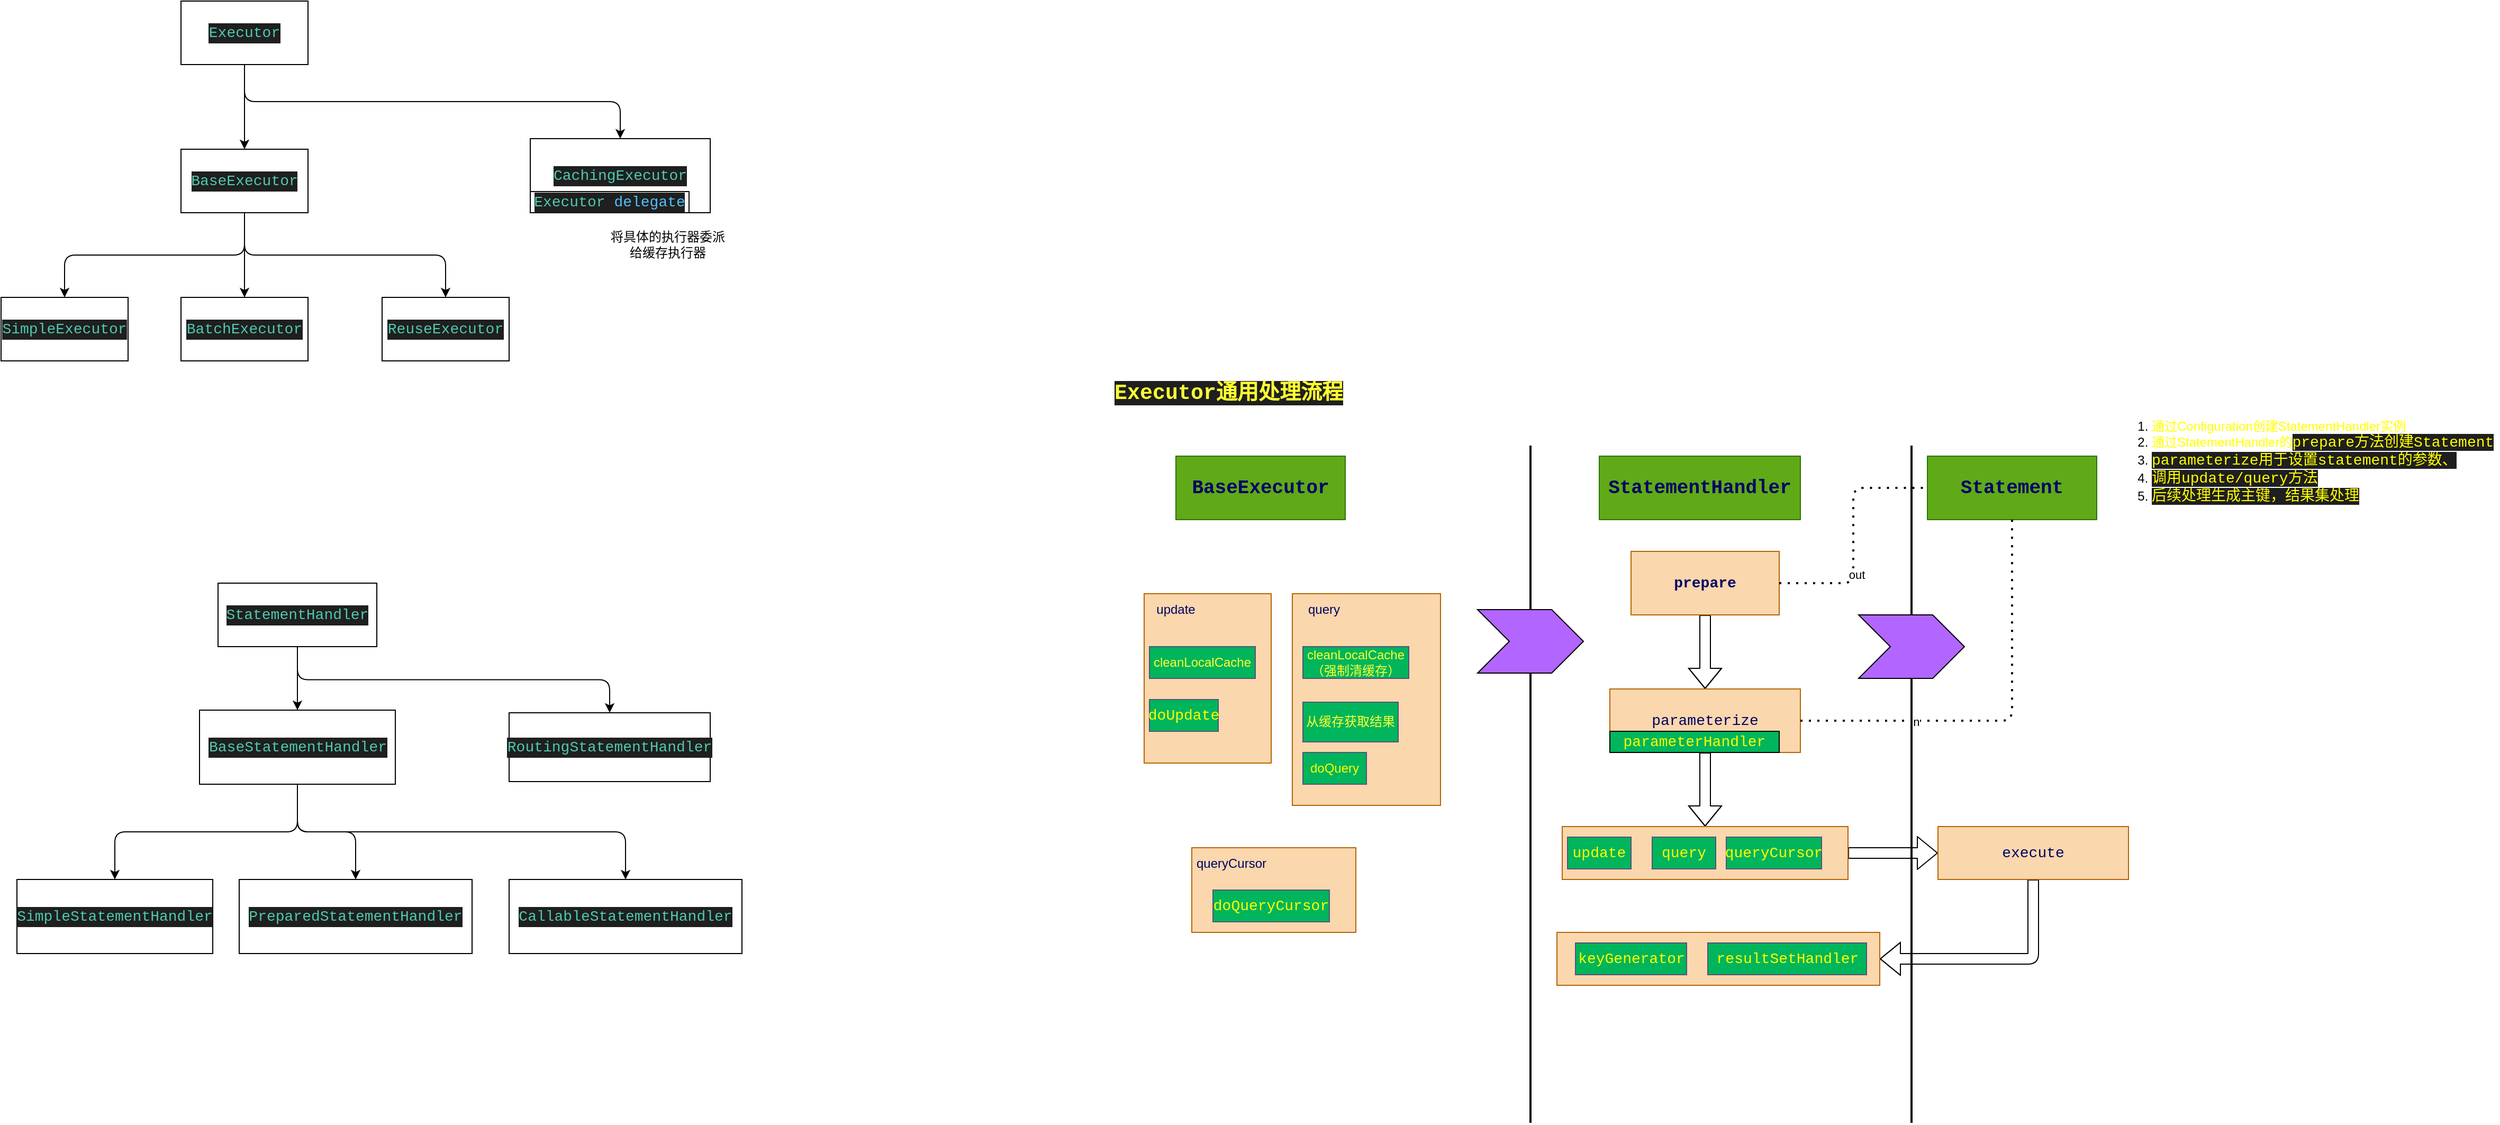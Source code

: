 <mxfile version="21.6.8" type="device">
  <diagram id="TtLMgkYx_V9LijqGbzxA" name="Executor">
    <mxGraphModel dx="2284" dy="1049" grid="1" gridSize="10" guides="1" tooltips="1" connect="1" arrows="1" fold="1" page="1" pageScale="1" pageWidth="850" pageHeight="1100" math="0" shadow="0">
      <root>
        <mxCell id="0" />
        <mxCell id="1" parent="0" />
        <mxCell id="165" value="" style="whiteSpace=wrap;html=1;rounded=0;fillColor=#fad7ac;strokeColor=#b46504;fontColor=#FFFF00;" parent="1" vertex="1">
          <mxGeometry x="555" y="1090" width="155" height="80" as="geometry" />
        </mxCell>
        <mxCell id="164" value="" style="whiteSpace=wrap;html=1;rounded=0;fillColor=#fad7ac;strokeColor=#b46504;fontColor=#FFFF00;" parent="1" vertex="1">
          <mxGeometry x="650" y="850" width="140" height="200" as="geometry" />
        </mxCell>
        <mxCell id="6" value="" style="edgeStyle=none;html=1;" parent="1" source="4" target="5" edge="1">
          <mxGeometry relative="1" as="geometry" />
        </mxCell>
        <mxCell id="15" value="" style="edgeStyle=elbowEdgeStyle;elbow=vertical;html=1;" parent="1" source="4" target="14" edge="1">
          <mxGeometry relative="1" as="geometry" />
        </mxCell>
        <mxCell id="4" value="&lt;div style=&quot;color: rgb(204, 204, 204); background-color: rgb(31, 31, 31); font-family: Consolas, &amp;quot;Courier New&amp;quot;, monospace; font-size: 14px; line-height: 19px;&quot;&gt;&lt;span style=&quot;color: #4ec9b0;&quot;&gt;Executor&lt;/span&gt;&lt;/div&gt;" style="rounded=0;whiteSpace=wrap;html=1;" parent="1" vertex="1">
          <mxGeometry x="-400" y="290" width="120" height="60" as="geometry" />
        </mxCell>
        <mxCell id="8" value="" style="edgeStyle=elbowEdgeStyle;html=1;elbow=vertical;" parent="1" source="5" target="7" edge="1">
          <mxGeometry relative="1" as="geometry" />
        </mxCell>
        <mxCell id="12" style="edgeStyle=elbowEdgeStyle;elbow=vertical;html=1;exitX=0.5;exitY=1;exitDx=0;exitDy=0;" parent="1" source="5" target="9" edge="1">
          <mxGeometry relative="1" as="geometry" />
        </mxCell>
        <mxCell id="13" style="edgeStyle=elbowEdgeStyle;elbow=vertical;html=1;exitX=0.5;exitY=1;exitDx=0;exitDy=0;entryX=0.5;entryY=0;entryDx=0;entryDy=0;" parent="1" source="5" target="10" edge="1">
          <mxGeometry relative="1" as="geometry" />
        </mxCell>
        <mxCell id="5" value="&lt;div style=&quot;color: rgb(204, 204, 204); background-color: rgb(31, 31, 31); font-family: Consolas, &amp;quot;Courier New&amp;quot;, monospace; font-size: 14px; line-height: 19px;&quot;&gt;&lt;span style=&quot;color: #4ec9b0;&quot;&gt;BaseExecutor&lt;/span&gt;&lt;/div&gt;" style="whiteSpace=wrap;html=1;rounded=0;" parent="1" vertex="1">
          <mxGeometry x="-400" y="430" width="120" height="60" as="geometry" />
        </mxCell>
        <mxCell id="7" value="&lt;div style=&quot;color: rgb(204, 204, 204); background-color: rgb(31, 31, 31); font-family: Consolas, &amp;quot;Courier New&amp;quot;, monospace; font-size: 14px; line-height: 19px;&quot;&gt;&lt;div style=&quot;line-height: 19px;&quot;&gt;&lt;span style=&quot;color: #4ec9b0;&quot;&gt;SimpleExecutor&lt;/span&gt;&lt;/div&gt;&lt;/div&gt;" style="whiteSpace=wrap;html=1;rounded=0;" parent="1" vertex="1">
          <mxGeometry x="-570" y="570" width="120" height="60" as="geometry" />
        </mxCell>
        <mxCell id="9" value="&lt;div style=&quot;color: rgb(204, 204, 204); background-color: rgb(31, 31, 31); font-family: Consolas, &amp;quot;Courier New&amp;quot;, monospace; font-size: 14px; line-height: 19px;&quot;&gt;&lt;div style=&quot;line-height: 19px;&quot;&gt;&lt;div style=&quot;line-height: 19px;&quot;&gt;&lt;span style=&quot;color: #4ec9b0;&quot;&gt;BatchExecutor&lt;/span&gt;&lt;/div&gt;&lt;/div&gt;&lt;/div&gt;" style="whiteSpace=wrap;html=1;rounded=0;" parent="1" vertex="1">
          <mxGeometry x="-400" y="570" width="120" height="60" as="geometry" />
        </mxCell>
        <mxCell id="10" value="&lt;div style=&quot;color: rgb(204, 204, 204); background-color: rgb(31, 31, 31); font-family: Consolas, &amp;quot;Courier New&amp;quot;, monospace; font-size: 14px; line-height: 19px;&quot;&gt;&lt;div style=&quot;line-height: 19px;&quot;&gt;&lt;div style=&quot;line-height: 19px;&quot;&gt;&lt;span style=&quot;color: #4ec9b0;&quot;&gt;ReuseExecutor&lt;/span&gt;&lt;/div&gt;&lt;/div&gt;&lt;/div&gt;" style="whiteSpace=wrap;html=1;rounded=0;" parent="1" vertex="1">
          <mxGeometry x="-210" y="570" width="120" height="60" as="geometry" />
        </mxCell>
        <mxCell id="14" value="&lt;div style=&quot;color: rgb(204, 204, 204); background-color: rgb(31, 31, 31); font-family: Consolas, &amp;quot;Courier New&amp;quot;, monospace; font-size: 14px; line-height: 19px;&quot;&gt;&lt;div style=&quot;line-height: 19px;&quot;&gt;&lt;span style=&quot;color: #4ec9b0;&quot;&gt;CachingExecutor&lt;/span&gt;&lt;/div&gt;&lt;/div&gt;" style="rounded=0;whiteSpace=wrap;html=1;" parent="1" vertex="1">
          <mxGeometry x="-70" y="420" width="170" height="70" as="geometry" />
        </mxCell>
        <mxCell id="16" value="&lt;div style=&quot;color: rgb(204, 204, 204); background-color: rgb(31, 31, 31); font-family: Consolas, &amp;quot;Courier New&amp;quot;, monospace; font-size: 14px; line-height: 19px;&quot;&gt;&lt;span style=&quot;color: #4ec9b0;&quot;&gt;Executor&lt;/span&gt; &lt;span style=&quot;color: #4fc1ff;&quot;&gt;delegate&lt;/span&gt;&lt;/div&gt;" style="rounded=0;whiteSpace=wrap;html=1;" parent="1" vertex="1">
          <mxGeometry x="-70" y="470" width="150" height="20" as="geometry" />
        </mxCell>
        <mxCell id="17" value="将具体的执行器委派给缓存执行器" style="text;html=1;strokeColor=none;fillColor=none;align=center;verticalAlign=middle;whiteSpace=wrap;rounded=0;" parent="1" vertex="1">
          <mxGeometry y="510" width="120" height="20" as="geometry" />
        </mxCell>
        <mxCell id="33" value="" style="edgeStyle=orthogonalEdgeStyle;html=1;" parent="1" source="18" target="32" edge="1">
          <mxGeometry relative="1" as="geometry" />
        </mxCell>
        <mxCell id="35" style="edgeStyle=orthogonalEdgeStyle;html=1;exitX=0.5;exitY=1;exitDx=0;exitDy=0;entryX=0.5;entryY=0;entryDx=0;entryDy=0;" parent="1" source="18" target="34" edge="1">
          <mxGeometry relative="1" as="geometry" />
        </mxCell>
        <mxCell id="18" value="&lt;div style=&quot;color: rgb(204, 204, 204); background-color: rgb(31, 31, 31); font-family: Consolas, &amp;quot;Courier New&amp;quot;, monospace; font-size: 14px; line-height: 19px;&quot;&gt;&lt;span style=&quot;color: #4ec9b0;&quot;&gt;StatementHandler&lt;/span&gt;&lt;/div&gt;" style="rounded=0;whiteSpace=wrap;html=1;" parent="1" vertex="1">
          <mxGeometry x="-365" y="840" width="150" height="60" as="geometry" />
        </mxCell>
        <mxCell id="37" value="" style="edgeStyle=orthogonalEdgeStyle;html=1;" parent="1" source="32" target="36" edge="1">
          <mxGeometry relative="1" as="geometry" />
        </mxCell>
        <mxCell id="39" style="edgeStyle=orthogonalEdgeStyle;html=1;exitX=0.5;exitY=1;exitDx=0;exitDy=0;entryX=0.5;entryY=0;entryDx=0;entryDy=0;" parent="1" source="32" target="38" edge="1">
          <mxGeometry relative="1" as="geometry" />
        </mxCell>
        <mxCell id="41" style="edgeStyle=orthogonalEdgeStyle;html=1;exitX=0.5;exitY=1;exitDx=0;exitDy=0;" parent="1" source="32" target="40" edge="1">
          <mxGeometry relative="1" as="geometry" />
        </mxCell>
        <mxCell id="32" value="&lt;div style=&quot;color: rgb(204, 204, 204); background-color: rgb(31, 31, 31); font-family: Consolas, &amp;quot;Courier New&amp;quot;, monospace; font-size: 14px; line-height: 19px;&quot;&gt;&lt;span style=&quot;color: #4ec9b0;&quot;&gt;BaseStatementHandler&lt;/span&gt;&lt;/div&gt;" style="rounded=0;whiteSpace=wrap;html=1;" parent="1" vertex="1">
          <mxGeometry x="-382.5" y="960" width="185" height="70" as="geometry" />
        </mxCell>
        <mxCell id="34" value="&lt;div style=&quot;color: rgb(204, 204, 204); background-color: rgb(31, 31, 31); font-family: Consolas, &amp;quot;Courier New&amp;quot;, monospace; font-size: 14px; line-height: 19px;&quot;&gt;&lt;span style=&quot;color: #4ec9b0;&quot;&gt;RoutingStatementHandler&lt;/span&gt;&lt;/div&gt;" style="rounded=0;whiteSpace=wrap;html=1;" parent="1" vertex="1">
          <mxGeometry x="-90" y="962.5" width="190" height="65" as="geometry" />
        </mxCell>
        <mxCell id="36" value="&lt;div style=&quot;color: rgb(204, 204, 204); background-color: rgb(31, 31, 31); font-family: Consolas, &amp;quot;Courier New&amp;quot;, monospace; font-size: 14px; line-height: 19px;&quot;&gt;&lt;div style=&quot;line-height: 19px;&quot;&gt;&lt;span style=&quot;color: #4ec9b0;&quot;&gt;SimpleStatementHandler&lt;/span&gt;&lt;/div&gt;&lt;/div&gt;" style="rounded=0;whiteSpace=wrap;html=1;" parent="1" vertex="1">
          <mxGeometry x="-555" y="1120" width="185" height="70" as="geometry" />
        </mxCell>
        <mxCell id="38" value="&lt;div style=&quot;color: rgb(204, 204, 204); background-color: rgb(31, 31, 31); font-family: Consolas, &amp;quot;Courier New&amp;quot;, monospace; font-size: 14px; line-height: 19px;&quot;&gt;&lt;span style=&quot;color: #4ec9b0;&quot;&gt;PreparedStatementHandler&lt;/span&gt;&lt;/div&gt;" style="rounded=0;whiteSpace=wrap;html=1;" parent="1" vertex="1">
          <mxGeometry x="-345" y="1120" width="220" height="70" as="geometry" />
        </mxCell>
        <mxCell id="40" value="&lt;div style=&quot;color: rgb(204, 204, 204); background-color: rgb(31, 31, 31); font-family: Consolas, &amp;quot;Courier New&amp;quot;, monospace; font-size: 14px; line-height: 19px;&quot;&gt;&lt;div style=&quot;line-height: 19px;&quot;&gt;&lt;span style=&quot;color: #4ec9b0;&quot;&gt;CallableStatementHandler&lt;/span&gt;&lt;/div&gt;&lt;/div&gt;" style="rounded=0;whiteSpace=wrap;html=1;" parent="1" vertex="1">
          <mxGeometry x="-90" y="1120" width="220" height="70" as="geometry" />
        </mxCell>
        <mxCell id="45" value="&lt;div style=&quot;color: rgb(204, 204, 204); background-color: rgb(31, 31, 31); font-family: Consolas, &amp;quot;Courier New&amp;quot;, monospace; font-weight: normal; font-size: 14px; line-height: 19px;&quot;&gt;&lt;br&gt;&lt;/div&gt;" style="text;whiteSpace=wrap;html=1;" parent="1" vertex="1">
          <mxGeometry x="460" y="650" width="120" height="40" as="geometry" />
        </mxCell>
        <mxCell id="86" value="&lt;span style=&quot;font-family: Consolas, &amp;quot;Courier New&amp;quot;, monospace; font-size: 20px; font-style: normal; font-variant-ligatures: normal; font-variant-caps: normal; letter-spacing: normal; orphans: 2; text-align: center; text-indent: 0px; text-transform: none; widows: 2; word-spacing: 0px; -webkit-text-stroke-width: 0px; background-color: rgb(31, 31, 31); text-decoration-thickness: initial; text-decoration-style: initial; text-decoration-color: initial; float: none; display: inline !important;&quot;&gt;&lt;b style=&quot;font-size: 20px;&quot;&gt;Executor通用处理流程&lt;br style=&quot;font-size: 20px;&quot;&gt;&lt;/b&gt;&lt;/span&gt;" style="text;whiteSpace=wrap;html=1;fontSize=20;fontColor=#FFFF33;" parent="1" vertex="1">
          <mxGeometry x="480" y="640" width="400" height="40" as="geometry" />
        </mxCell>
        <mxCell id="115" value="" style="edgeStyle=elbowEdgeStyle;shape=flexArrow;elbow=vertical;html=1;" parent="1" source="98" target="105" edge="1">
          <mxGeometry relative="1" as="geometry" />
        </mxCell>
        <mxCell id="98" value="&lt;span style=&quot;font-family: Consolas, &amp;quot;Courier New&amp;quot;, monospace; font-size: 14px; text-align: left;&quot;&gt;&lt;font color=&quot;#000066&quot;&gt;prepare&lt;/font&gt;&lt;/span&gt;" style="rounded=0;whiteSpace=wrap;html=1;fillColor=#fad7ac;strokeColor=#b46504;fontStyle=1" parent="1" vertex="1">
          <mxGeometry x="970" y="810" width="140" height="60" as="geometry" />
        </mxCell>
        <mxCell id="103" value="&lt;div style=&quot;font-family: Consolas, &amp;quot;Courier New&amp;quot;, monospace; font-size: 18px; line-height: 19px;&quot;&gt;&lt;font style=&quot;font-size: 18px;&quot; color=&quot;#000066&quot;&gt;Statement&lt;/font&gt;&lt;/div&gt;" style="rounded=0;whiteSpace=wrap;html=1;fillColor=#60a917;strokeColor=#2D7600;fontStyle=1;fontColor=#ffffff;fontSize=18;" parent="1" vertex="1">
          <mxGeometry x="1250" y="720" width="160" height="60" as="geometry" />
        </mxCell>
        <mxCell id="109" value="" style="edgeStyle=elbowEdgeStyle;shape=flexArrow;elbow=vertical;html=1;fontColor=#FFFF00;" parent="1" source="105" target="108" edge="1">
          <mxGeometry relative="1" as="geometry" />
        </mxCell>
        <mxCell id="105" value="&lt;span style=&quot;font-family: Consolas, &amp;quot;Courier New&amp;quot;, monospace; font-size: 14px; text-align: left;&quot;&gt;&lt;font style=&quot;&quot; color=&quot;#000066&quot;&gt;parameterize&lt;/font&gt;&lt;/span&gt;" style="rounded=0;whiteSpace=wrap;html=1;fillColor=#fad7ac;strokeColor=#b46504;" parent="1" vertex="1">
          <mxGeometry x="950" y="940" width="180" height="60" as="geometry" />
        </mxCell>
        <mxCell id="134" value="" style="edgeStyle=orthogonalEdgeStyle;html=1;elbow=vertical;shape=flexArrow;" parent="1" source="108" target="132" edge="1">
          <mxGeometry relative="1" as="geometry" />
        </mxCell>
        <mxCell id="108" value="" style="whiteSpace=wrap;html=1;rounded=0;fillColor=#fad7ac;strokeColor=#b46504;fontColor=#FFFF00;" parent="1" vertex="1">
          <mxGeometry x="905" y="1070" width="270" height="50" as="geometry" />
        </mxCell>
        <mxCell id="111" value="&lt;span style=&quot;font-family: Consolas, &amp;quot;Courier New&amp;quot;, monospace; font-size: 14px; text-align: left;&quot;&gt;&lt;font&gt;update&lt;/font&gt;&lt;/span&gt;" style="rounded=0;whiteSpace=wrap;html=1;fillColor=#00B55B;strokeColor=#56517e;fontColor=#FFFF00;" parent="1" vertex="1">
          <mxGeometry x="910" y="1080" width="60" height="30" as="geometry" />
        </mxCell>
        <mxCell id="112" value="&lt;span style=&quot;font-family: Consolas, &amp;quot;Courier New&amp;quot;, monospace; font-size: 14px; text-align: left;&quot;&gt;&lt;font&gt;query&lt;/font&gt;&lt;/span&gt;" style="rounded=0;whiteSpace=wrap;html=1;fillColor=#00B55B;strokeColor=#56517e;fontColor=#FFFF00;" parent="1" vertex="1">
          <mxGeometry x="990" y="1080" width="60" height="30" as="geometry" />
        </mxCell>
        <mxCell id="113" value="&lt;span style=&quot;font-family: Consolas, &amp;quot;Courier New&amp;quot;, monospace; font-size: 14px; text-align: left;&quot;&gt;&lt;font&gt;queryCursor&lt;/font&gt;&lt;/span&gt;" style="rounded=0;whiteSpace=wrap;html=1;fillColor=#00B55B;strokeColor=#56517e;fontColor=#FFFF00;" parent="1" vertex="1">
          <mxGeometry x="1060" y="1080" width="90" height="30" as="geometry" />
        </mxCell>
        <mxCell id="123" value="" style="endArrow=none;dashed=1;html=1;dashPattern=1 3;strokeWidth=2;elbow=vertical;entryX=0;entryY=0.5;entryDx=0;entryDy=0;edgeStyle=orthogonalEdgeStyle;" parent="1" source="98" target="103" edge="1">
          <mxGeometry width="50" height="50" relative="1" as="geometry">
            <mxPoint x="1100" y="890" as="sourcePoint" />
            <mxPoint x="1170.711" y="840" as="targetPoint" />
          </mxGeometry>
        </mxCell>
        <mxCell id="126" value="out" style="edgeLabel;html=1;align=center;verticalAlign=middle;resizable=0;points=[];" parent="123" vertex="1" connectable="0">
          <mxGeometry x="-0.32" y="-3" relative="1" as="geometry">
            <mxPoint as="offset" />
          </mxGeometry>
        </mxCell>
        <mxCell id="124" value="" style="endArrow=none;dashed=1;html=1;dashPattern=1 3;strokeWidth=2;elbow=vertical;entryX=0.5;entryY=1;entryDx=0;entryDy=0;edgeStyle=orthogonalEdgeStyle;" parent="1" source="105" target="103" edge="1">
          <mxGeometry width="50" height="50" relative="1" as="geometry">
            <mxPoint x="1100" y="1010" as="sourcePoint" />
            <mxPoint x="1170.711" y="960" as="targetPoint" />
          </mxGeometry>
        </mxCell>
        <mxCell id="127" value="in" style="edgeLabel;html=1;align=center;verticalAlign=middle;resizable=0;points=[];" parent="124" vertex="1" connectable="0">
          <mxGeometry x="-0.448" y="-1" relative="1" as="geometry">
            <mxPoint as="offset" />
          </mxGeometry>
        </mxCell>
        <mxCell id="130" value="&lt;ol&gt;&lt;li&gt;&lt;font color=&quot;#ffff00&quot;&gt;通过Configuration创建StatementHandler实例&lt;/font&gt;&lt;/li&gt;&lt;li&gt;&lt;font color=&quot;#ffff00&quot;&gt;通过StatementHandler的&lt;span style=&quot;font-family: Consolas, &amp;quot;Courier New&amp;quot;, monospace; font-size: 14px; background-color: rgb(31, 31, 31);&quot;&gt;prepare方法创建&lt;/span&gt;&lt;span style=&quot;font-family: Consolas, &amp;quot;Courier New&amp;quot;, monospace; font-size: 14px; text-align: center; background-color: rgb(31, 31, 31);&quot;&gt;Statement&lt;/span&gt;&lt;/font&gt;&lt;/li&gt;&lt;li&gt;&lt;font color=&quot;#ffff00&quot;&gt;&lt;span style=&quot;font-family: Consolas, &amp;quot;Courier New&amp;quot;, monospace; font-size: 14px; background-color: rgb(31, 31, 31);&quot;&gt;parameterize用于设置statement的参数、&lt;/span&gt;&lt;br&gt;&lt;/font&gt;&lt;/li&gt;&lt;li&gt;&lt;span style=&quot;font-family: Consolas, &amp;quot;Courier New&amp;quot;, monospace; font-size: 14px; background-color: rgb(31, 31, 31);&quot;&gt;&lt;font color=&quot;#ffff00&quot;&gt;调用update/query方法&lt;/font&gt;&lt;/span&gt;&lt;/li&gt;&lt;li&gt;&lt;span style=&quot;font-family: Consolas, &amp;quot;Courier New&amp;quot;, monospace; font-size: 14px; background-color: rgb(31, 31, 31);&quot;&gt;&lt;font color=&quot;#ffff00&quot;&gt;后续处理生成主键，结果集处理&lt;/font&gt;&lt;/span&gt;&lt;/li&gt;&lt;/ol&gt;" style="text;strokeColor=none;fillColor=none;html=1;whiteSpace=wrap;verticalAlign=middle;overflow=hidden;" parent="1" vertex="1">
          <mxGeometry x="1420" y="650" width="370" height="150" as="geometry" />
        </mxCell>
        <mxCell id="131" value="&lt;div style=&quot;font-family: Consolas, &amp;quot;Courier New&amp;quot;, monospace; font-size: 14px; line-height: 19px;&quot;&gt;&lt;font&gt;parameterHandler&lt;/font&gt;&lt;/div&gt;" style="rounded=0;whiteSpace=wrap;html=1;fillColor=#00B55B;fontColor=#FFFF00;" parent="1" vertex="1">
          <mxGeometry x="950" y="980" width="160" height="20" as="geometry" />
        </mxCell>
        <mxCell id="143" style="edgeStyle=orthogonalEdgeStyle;shape=flexArrow;html=1;entryX=1;entryY=0.5;entryDx=0;entryDy=0;elbow=vertical;" parent="1" source="132" target="140" edge="1">
          <mxGeometry relative="1" as="geometry">
            <Array as="points">
              <mxPoint x="1350" y="1195" />
            </Array>
          </mxGeometry>
        </mxCell>
        <mxCell id="132" value="&lt;div style=&quot;font-family: Consolas, &amp;quot;Courier New&amp;quot;, monospace; font-size: 14px; line-height: 19px;&quot;&gt;&lt;div style=&quot;line-height: 19px;&quot;&gt;&lt;font color=&quot;#000066&quot;&gt;execute&lt;/font&gt;&lt;/div&gt;&lt;/div&gt;" style="whiteSpace=wrap;html=1;fillColor=#fad7ac;strokeColor=#b46504;rounded=0;" parent="1" vertex="1">
          <mxGeometry x="1260" y="1070" width="180" height="50" as="geometry" />
        </mxCell>
        <mxCell id="140" value="" style="whiteSpace=wrap;html=1;rounded=0;fillColor=#fad7ac;strokeColor=#b46504;fontColor=#FFFF00;" parent="1" vertex="1">
          <mxGeometry x="900" y="1170" width="305" height="50" as="geometry" />
        </mxCell>
        <mxCell id="141" value="&lt;div style=&quot;font-family: Consolas, &amp;quot;Courier New&amp;quot;, monospace; font-size: 14px; line-height: 19px;&quot;&gt;&lt;font&gt;keyGenerator&lt;/font&gt;&lt;/div&gt;" style="rounded=0;whiteSpace=wrap;html=1;fillColor=#00B55B;strokeColor=#56517e;fontColor=#FFFF00;" parent="1" vertex="1">
          <mxGeometry x="917.5" y="1180" width="105" height="30" as="geometry" />
        </mxCell>
        <mxCell id="142" value="&lt;div style=&quot;font-family: Consolas, &amp;quot;Courier New&amp;quot;, monospace; font-size: 14px; line-height: 19px;&quot;&gt;&lt;font&gt;resultSetHandler&lt;/font&gt;&lt;/div&gt;" style="rounded=0;whiteSpace=wrap;html=1;fillColor=#00B55B;strokeColor=#56517e;fontColor=#FFFF00;" parent="1" vertex="1">
          <mxGeometry x="1042.5" y="1180" width="150" height="30" as="geometry" />
        </mxCell>
        <mxCell id="145" value="&lt;span style=&quot;font-family: Consolas, &amp;quot;Courier New&amp;quot;, monospace; font-size: 18px;&quot;&gt;&lt;font color=&quot;#000066&quot; style=&quot;font-size: 18px;&quot;&gt;StatementHandler&lt;/font&gt;&lt;/span&gt;" style="rounded=0;whiteSpace=wrap;html=1;fillColor=#60a917;strokeColor=#2D7600;fontStyle=1;fontColor=#ffffff;fontSize=18;" parent="1" vertex="1">
          <mxGeometry x="940" y="720" width="190" height="60" as="geometry" />
        </mxCell>
        <mxCell id="148" value="" style="line;strokeWidth=2;direction=south;html=1;fontColor=#FFFF00;" parent="1" vertex="1">
          <mxGeometry x="1230" y="710" width="10" height="640" as="geometry" />
        </mxCell>
        <mxCell id="149" value="" style="line;strokeWidth=2;direction=south;html=1;fontColor=#FFFF00;" parent="1" vertex="1">
          <mxGeometry x="870" y="710" width="10" height="640" as="geometry" />
        </mxCell>
        <mxCell id="155" value="&lt;div style=&quot;font-family: Consolas, &amp;quot;Courier New&amp;quot;, monospace; font-size: 18px; line-height: 19px;&quot;&gt;&lt;span style=&quot;font-size: 18px;&quot;&gt;&lt;font color=&quot;#000066&quot; style=&quot;font-size: 18px;&quot;&gt;BaseExecutor&lt;/font&gt;&lt;/span&gt;&lt;/div&gt;" style="rounded=0;whiteSpace=wrap;html=1;labelBackgroundColor=none;fontSize=18;fillColor=#60a917;fontStyle=1;strokeColor=#2D7600;fontColor=#ffffff;" parent="1" vertex="1">
          <mxGeometry x="540" y="720" width="160" height="60" as="geometry" />
        </mxCell>
        <mxCell id="158" value="" style="whiteSpace=wrap;html=1;rounded=0;fillColor=#fad7ac;strokeColor=#b46504;fontColor=#FFFF00;" parent="1" vertex="1">
          <mxGeometry x="510" y="850" width="120" height="160" as="geometry" />
        </mxCell>
        <mxCell id="159" value="&lt;span style=&quot;font-family: Consolas, &amp;quot;Courier New&amp;quot;, monospace; font-size: 14px; text-align: left;&quot;&gt;&lt;font&gt;doUpdate&lt;/font&gt;&lt;/span&gt;" style="rounded=0;whiteSpace=wrap;html=1;fillColor=#00B55B;strokeColor=#56517e;fontColor=#FFFF00;" parent="1" vertex="1">
          <mxGeometry x="515" y="950" width="65" height="30" as="geometry" />
        </mxCell>
        <mxCell id="160" value="doQuery" style="rounded=0;whiteSpace=wrap;html=1;fillColor=#00B55B;strokeColor=#56517e;fontColor=#FFFF00;" parent="1" vertex="1">
          <mxGeometry x="660" y="1000" width="60" height="30" as="geometry" />
        </mxCell>
        <mxCell id="161" value="&lt;span style=&quot;font-family: Consolas, &amp;quot;Courier New&amp;quot;, monospace; font-size: 14px; text-align: left;&quot;&gt;&lt;font&gt;doQueryCursor&lt;/font&gt;&lt;/span&gt;" style="rounded=0;whiteSpace=wrap;html=1;fillColor=#00B55B;strokeColor=#56517e;fontColor=#FFFF00;" parent="1" vertex="1">
          <mxGeometry x="575" y="1130" width="110" height="30" as="geometry" />
        </mxCell>
        <mxCell id="166" value="&lt;font color=&quot;#ffff33&quot;&gt;cleanLocalCache&lt;/font&gt;" style="rounded=0;whiteSpace=wrap;html=1;fillColor=#00B55B;strokeColor=#56517e;fontColor=#FFFF00;" parent="1" vertex="1">
          <mxGeometry x="515" y="900" width="100" height="30" as="geometry" />
        </mxCell>
        <mxCell id="s6zIgeNnh7ZIFtoba_4f-166" value="&lt;font color=&quot;#000066&quot;&gt;update&lt;/font&gt;" style="text;html=1;strokeColor=none;fillColor=none;align=center;verticalAlign=middle;whiteSpace=wrap;rounded=0;" vertex="1" parent="1">
          <mxGeometry x="510" y="850" width="60" height="30" as="geometry" />
        </mxCell>
        <mxCell id="s6zIgeNnh7ZIFtoba_4f-169" value="&lt;font color=&quot;#ffff33&quot;&gt;cleanLocalCache（强制清缓存）&lt;/font&gt;" style="rounded=0;whiteSpace=wrap;html=1;fillColor=#00B55B;strokeColor=#56517e;fontColor=#FFFF00;" vertex="1" parent="1">
          <mxGeometry x="660" y="900" width="100" height="30" as="geometry" />
        </mxCell>
        <mxCell id="s6zIgeNnh7ZIFtoba_4f-170" value="&lt;font color=&quot;#000066&quot;&gt;query&lt;/font&gt;" style="text;html=1;strokeColor=none;fillColor=none;align=center;verticalAlign=middle;whiteSpace=wrap;rounded=0;" vertex="1" parent="1">
          <mxGeometry x="650" y="850" width="60" height="30" as="geometry" />
        </mxCell>
        <mxCell id="s6zIgeNnh7ZIFtoba_4f-172" value="&lt;font color=&quot;#ffff33&quot;&gt;从缓存获取结果&lt;/font&gt;" style="rounded=0;whiteSpace=wrap;html=1;fillColor=#00B55B;strokeColor=#56517e;fontColor=#FFFF00;" vertex="1" parent="1">
          <mxGeometry x="660" y="952.5" width="90" height="37.5" as="geometry" />
        </mxCell>
        <mxCell id="s6zIgeNnh7ZIFtoba_4f-175" value="&lt;font color=&quot;#000066&quot;&gt;queryCursor&lt;/font&gt;" style="text;html=1;strokeColor=none;fillColor=none;align=center;verticalAlign=middle;whiteSpace=wrap;rounded=0;" vertex="1" parent="1">
          <mxGeometry x="555" y="1090" width="75" height="30" as="geometry" />
        </mxCell>
        <mxCell id="s6zIgeNnh7ZIFtoba_4f-182" value="" style="html=1;shadow=0;dashed=0;align=center;verticalAlign=middle;shape=mxgraph.arrows2.arrow;dy=0;dx=30;notch=30;fillColor=#B266FF;" vertex="1" parent="1">
          <mxGeometry x="825" y="865" width="100" height="60" as="geometry" />
        </mxCell>
        <mxCell id="s6zIgeNnh7ZIFtoba_4f-183" value="" style="html=1;shadow=0;dashed=0;align=center;verticalAlign=middle;shape=mxgraph.arrows2.arrow;dy=0;dx=30;notch=30;fillColor=#B266FF;" vertex="1" parent="1">
          <mxGeometry x="1185" y="870" width="100" height="60" as="geometry" />
        </mxCell>
      </root>
    </mxGraphModel>
  </diagram>
</mxfile>

